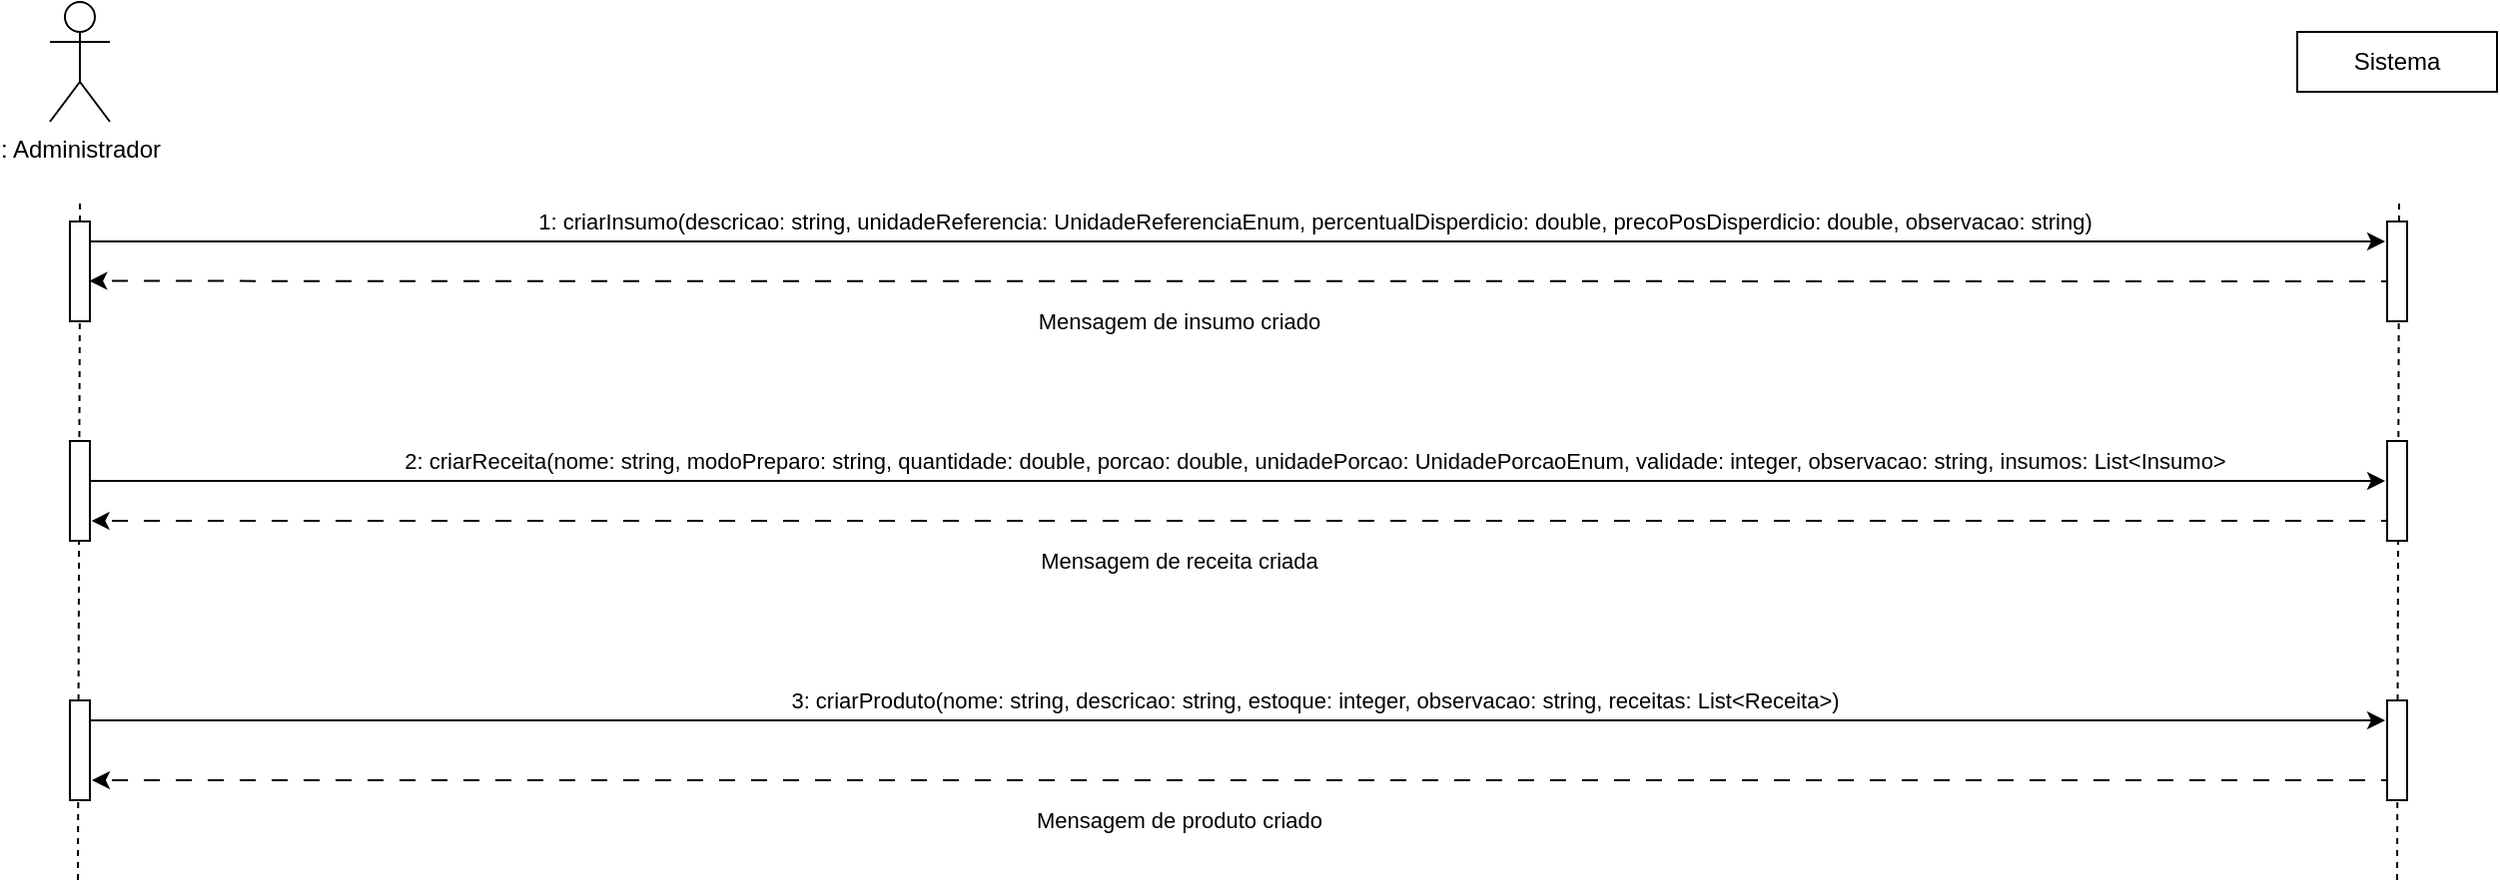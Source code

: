 <mxfile version="24.4.0" type="device">
  <diagram name="Página-1" id="aMwAFH9N26I8aD6Ys31Q">
    <mxGraphModel dx="1032" dy="582" grid="1" gridSize="10" guides="1" tooltips="1" connect="1" arrows="1" fold="1" page="1" pageScale="1" pageWidth="1654" pageHeight="1169" math="0" shadow="0">
      <root>
        <mxCell id="0" />
        <mxCell id="1" parent="0" />
        <mxCell id="AAsYS3EWJMEDL4Gx7rc9-1" value=": Administrador" style="shape=umlActor;verticalLabelPosition=bottom;verticalAlign=top;html=1;outlineConnect=0;" vertex="1" parent="1">
          <mxGeometry x="265" y="120" width="30" height="60" as="geometry" />
        </mxCell>
        <mxCell id="AAsYS3EWJMEDL4Gx7rc9-2" value="Sistema" style="rounded=0;whiteSpace=wrap;html=1;" vertex="1" parent="1">
          <mxGeometry x="1390" y="135" width="100" height="30" as="geometry" />
        </mxCell>
        <mxCell id="AAsYS3EWJMEDL4Gx7rc9-3" value="" style="endArrow=none;dashed=1;html=1;rounded=0;" edge="1" parent="1" source="AAsYS3EWJMEDL4Gx7rc9-10">
          <mxGeometry width="50" height="50" relative="1" as="geometry">
            <mxPoint x="279" y="700" as="sourcePoint" />
            <mxPoint x="280" y="220" as="targetPoint" />
          </mxGeometry>
        </mxCell>
        <mxCell id="AAsYS3EWJMEDL4Gx7rc9-5" value="" style="endArrow=none;dashed=1;html=1;rounded=0;" edge="1" parent="1">
          <mxGeometry width="50" height="50" relative="1" as="geometry">
            <mxPoint x="1440" y="560" as="sourcePoint" />
            <mxPoint x="1441" y="220" as="targetPoint" />
          </mxGeometry>
        </mxCell>
        <mxCell id="AAsYS3EWJMEDL4Gx7rc9-6" value="" style="endArrow=classic;html=1;rounded=0;" edge="1" parent="1">
          <mxGeometry width="50" height="50" relative="1" as="geometry">
            <mxPoint x="280" y="240" as="sourcePoint" />
            <mxPoint x="1434" y="240" as="targetPoint" />
          </mxGeometry>
        </mxCell>
        <mxCell id="AAsYS3EWJMEDL4Gx7rc9-7" value="1: criarInsumo(descricao: string, unidadeReferencia: UnidadeReferenciaEnum, percentualDisperdicio: double, precoPosDisperdicio: double, observacao: string)" style="edgeLabel;html=1;align=center;verticalAlign=middle;resizable=0;points=[];" vertex="1" connectable="0" parent="AAsYS3EWJMEDL4Gx7rc9-6">
          <mxGeometry x="-0.358" relative="1" as="geometry">
            <mxPoint x="247" y="-10" as="offset" />
          </mxGeometry>
        </mxCell>
        <mxCell id="AAsYS3EWJMEDL4Gx7rc9-8" value="" style="endArrow=classic;html=1;rounded=0;dashed=1;dashPattern=8 8;entryX=0.967;entryY=0.596;entryDx=0;entryDy=0;entryPerimeter=0;" edge="1" parent="1" target="AAsYS3EWJMEDL4Gx7rc9-10">
          <mxGeometry width="50" height="50" relative="1" as="geometry">
            <mxPoint x="1440" y="260" as="sourcePoint" />
            <mxPoint x="290" y="260" as="targetPoint" />
          </mxGeometry>
        </mxCell>
        <mxCell id="AAsYS3EWJMEDL4Gx7rc9-9" value="Mensagem de insumo criado" style="edgeLabel;html=1;align=center;verticalAlign=middle;resizable=0;points=[];" vertex="1" connectable="0" parent="AAsYS3EWJMEDL4Gx7rc9-8">
          <mxGeometry x="0.057" y="2" relative="1" as="geometry">
            <mxPoint y="18" as="offset" />
          </mxGeometry>
        </mxCell>
        <mxCell id="AAsYS3EWJMEDL4Gx7rc9-11" value="" style="endArrow=none;dashed=1;html=1;rounded=0;" edge="1" parent="1" target="AAsYS3EWJMEDL4Gx7rc9-10">
          <mxGeometry width="50" height="50" relative="1" as="geometry">
            <mxPoint x="279" y="560" as="sourcePoint" />
            <mxPoint x="280" y="220" as="targetPoint" />
          </mxGeometry>
        </mxCell>
        <mxCell id="AAsYS3EWJMEDL4Gx7rc9-19" value="" style="endArrow=classic;html=1;rounded=0;" edge="1" parent="1">
          <mxGeometry width="50" height="50" relative="1" as="geometry">
            <mxPoint x="280" y="360" as="sourcePoint" />
            <mxPoint x="1434" y="360" as="targetPoint" />
          </mxGeometry>
        </mxCell>
        <mxCell id="AAsYS3EWJMEDL4Gx7rc9-20" value="2: criarReceita(nome: string, modoPreparo: string, quantidade: double, porcao: double, unidadePorcao: UnidadePorcaoEnum, validade: integer, observacao: string, insumos: List&amp;lt;Insumo&amp;gt;" style="edgeLabel;html=1;align=center;verticalAlign=middle;resizable=0;points=[];" vertex="1" connectable="0" parent="AAsYS3EWJMEDL4Gx7rc9-19">
          <mxGeometry x="-0.358" relative="1" as="geometry">
            <mxPoint x="247" y="-10" as="offset" />
          </mxGeometry>
        </mxCell>
        <mxCell id="AAsYS3EWJMEDL4Gx7rc9-21" value="" style="endArrow=classic;html=1;rounded=0;dashed=1;dashPattern=8 8;entryX=1.078;entryY=0.801;entryDx=0;entryDy=0;entryPerimeter=0;" edge="1" parent="1" target="AAsYS3EWJMEDL4Gx7rc9-26">
          <mxGeometry width="50" height="50" relative="1" as="geometry">
            <mxPoint x="1440" y="380" as="sourcePoint" />
            <mxPoint x="290" y="380" as="targetPoint" />
          </mxGeometry>
        </mxCell>
        <mxCell id="AAsYS3EWJMEDL4Gx7rc9-22" value="Mensagem de receita criada" style="edgeLabel;html=1;align=center;verticalAlign=middle;resizable=0;points=[];" vertex="1" connectable="0" parent="AAsYS3EWJMEDL4Gx7rc9-21">
          <mxGeometry x="0.057" y="2" relative="1" as="geometry">
            <mxPoint y="18" as="offset" />
          </mxGeometry>
        </mxCell>
        <mxCell id="AAsYS3EWJMEDL4Gx7rc9-16" value="" style="rounded=0;whiteSpace=wrap;html=1;" vertex="1" parent="1">
          <mxGeometry x="1435" y="230" width="10" height="50" as="geometry" />
        </mxCell>
        <mxCell id="AAsYS3EWJMEDL4Gx7rc9-10" value="" style="rounded=0;whiteSpace=wrap;html=1;" vertex="1" parent="1">
          <mxGeometry x="275" y="230" width="10" height="50" as="geometry" />
        </mxCell>
        <mxCell id="AAsYS3EWJMEDL4Gx7rc9-23" value="" style="endArrow=classic;html=1;rounded=0;" edge="1" parent="1">
          <mxGeometry width="50" height="50" relative="1" as="geometry">
            <mxPoint x="280" y="480" as="sourcePoint" />
            <mxPoint x="1434" y="480" as="targetPoint" />
          </mxGeometry>
        </mxCell>
        <mxCell id="AAsYS3EWJMEDL4Gx7rc9-24" value="3: criarProduto(nome: string, descricao: string, estoque: integer, observacao: string, receitas: List&amp;lt;Receita&amp;gt;)" style="edgeLabel;html=1;align=center;verticalAlign=middle;resizable=0;points=[];" vertex="1" connectable="0" parent="AAsYS3EWJMEDL4Gx7rc9-23">
          <mxGeometry x="-0.358" relative="1" as="geometry">
            <mxPoint x="247" y="-10" as="offset" />
          </mxGeometry>
        </mxCell>
        <mxCell id="AAsYS3EWJMEDL4Gx7rc9-26" value="" style="rounded=0;whiteSpace=wrap;html=1;" vertex="1" parent="1">
          <mxGeometry x="275" y="340" width="10" height="50" as="geometry" />
        </mxCell>
        <mxCell id="AAsYS3EWJMEDL4Gx7rc9-27" value="" style="rounded=0;whiteSpace=wrap;html=1;" vertex="1" parent="1">
          <mxGeometry x="1435" y="340" width="10" height="50" as="geometry" />
        </mxCell>
        <mxCell id="AAsYS3EWJMEDL4Gx7rc9-30" value="" style="rounded=0;whiteSpace=wrap;html=1;" vertex="1" parent="1">
          <mxGeometry x="275" y="470" width="10" height="50" as="geometry" />
        </mxCell>
        <mxCell id="AAsYS3EWJMEDL4Gx7rc9-36" value="" style="endArrow=classic;html=1;rounded=0;dashed=1;dashPattern=8 8;entryX=1.078;entryY=0.801;entryDx=0;entryDy=0;entryPerimeter=0;" edge="1" parent="1">
          <mxGeometry width="50" height="50" relative="1" as="geometry">
            <mxPoint x="1440" y="510" as="sourcePoint" />
            <mxPoint x="286" y="510" as="targetPoint" />
          </mxGeometry>
        </mxCell>
        <mxCell id="AAsYS3EWJMEDL4Gx7rc9-37" value="Mensagem de produto criado" style="edgeLabel;html=1;align=center;verticalAlign=middle;resizable=0;points=[];" vertex="1" connectable="0" parent="AAsYS3EWJMEDL4Gx7rc9-36">
          <mxGeometry x="0.057" y="2" relative="1" as="geometry">
            <mxPoint y="18" as="offset" />
          </mxGeometry>
        </mxCell>
        <mxCell id="AAsYS3EWJMEDL4Gx7rc9-35" value="" style="rounded=0;whiteSpace=wrap;html=1;" vertex="1" parent="1">
          <mxGeometry x="1435" y="470" width="10" height="50" as="geometry" />
        </mxCell>
      </root>
    </mxGraphModel>
  </diagram>
</mxfile>
